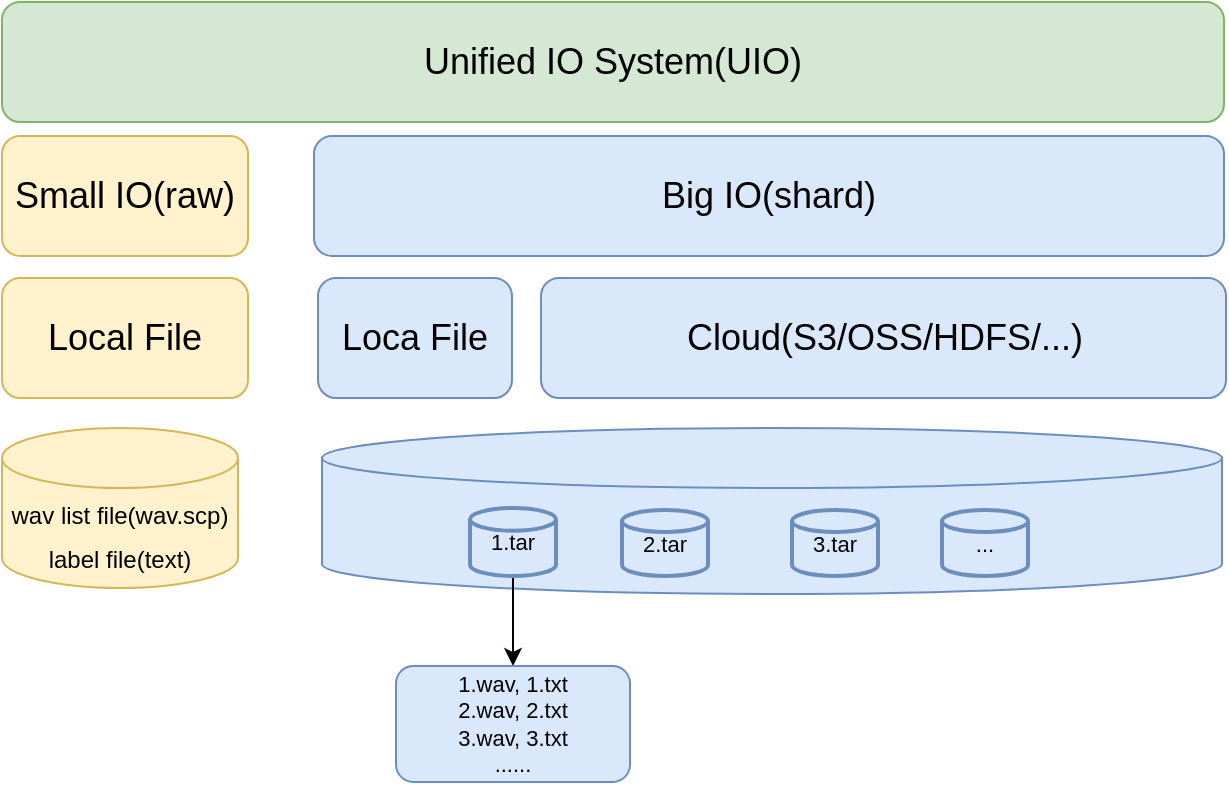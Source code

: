 <mxfile version="15.7.0" type="github">
  <diagram id="XeIrVEPv2mkZsbTICAFB" name="Page-1">
    <mxGraphModel dx="1002" dy="674" grid="0" gridSize="10" guides="1" tooltips="1" connect="1" arrows="1" fold="1" page="1" pageScale="1" pageWidth="827" pageHeight="1169" math="0" shadow="0">
      <root>
        <mxCell id="0" />
        <mxCell id="1" parent="0" />
        <mxCell id="OohAdXe-Dr1zo7-CmjPy-2" value="Unified IO System(UIO)" style="rounded=1;whiteSpace=wrap;html=1;fillColor=#d5e8d4;strokeColor=#82b366;fontSize=18;" vertex="1" parent="1">
          <mxGeometry x="96" y="127" width="611" height="60" as="geometry" />
        </mxCell>
        <mxCell id="OohAdXe-Dr1zo7-CmjPy-3" value="Small IO(raw)" style="rounded=1;whiteSpace=wrap;html=1;fontSize=18;fillColor=#fff2cc;strokeColor=#d6b656;" vertex="1" parent="1">
          <mxGeometry x="96" y="194" width="123" height="60" as="geometry" />
        </mxCell>
        <mxCell id="OohAdXe-Dr1zo7-CmjPy-4" value="Big IO(shard)" style="rounded=1;whiteSpace=wrap;html=1;fontSize=18;fillColor=#dae8fc;strokeColor=#6c8ebf;" vertex="1" parent="1">
          <mxGeometry x="252" y="194" width="455" height="60" as="geometry" />
        </mxCell>
        <mxCell id="OohAdXe-Dr1zo7-CmjPy-5" value="Local File" style="rounded=1;whiteSpace=wrap;html=1;fontSize=18;fillColor=#fff2cc;strokeColor=#d6b656;" vertex="1" parent="1">
          <mxGeometry x="96" y="265" width="123" height="60" as="geometry" />
        </mxCell>
        <mxCell id="OohAdXe-Dr1zo7-CmjPy-6" value="Loca File" style="rounded=1;whiteSpace=wrap;html=1;fontSize=18;fillColor=#dae8fc;strokeColor=#6c8ebf;" vertex="1" parent="1">
          <mxGeometry x="254" y="265" width="97" height="60" as="geometry" />
        </mxCell>
        <mxCell id="OohAdXe-Dr1zo7-CmjPy-15" value="Cloud(S3/OSS/HDFS/...)" style="rounded=1;whiteSpace=wrap;html=1;fontSize=18;fillColor=#dae8fc;strokeColor=#6c8ebf;" vertex="1" parent="1">
          <mxGeometry x="365.5" y="265" width="342.5" height="60" as="geometry" />
        </mxCell>
        <mxCell id="OohAdXe-Dr1zo7-CmjPy-17" value="&lt;font style=&quot;font-size: 12px&quot;&gt;wav list file(wav.scp)&lt;br&gt;label file(text)&lt;/font&gt;" style="shape=cylinder3;whiteSpace=wrap;html=1;boundedLbl=1;backgroundOutline=1;size=15;fontSize=18;fillColor=#fff2cc;strokeColor=#d6b656;" vertex="1" parent="1">
          <mxGeometry x="96" y="340" width="118" height="80" as="geometry" />
        </mxCell>
        <mxCell id="OohAdXe-Dr1zo7-CmjPy-19" value="" style="shape=cylinder3;whiteSpace=wrap;html=1;boundedLbl=1;backgroundOutline=1;size=15;fontSize=11;fillColor=#dae8fc;strokeColor=#6c8ebf;" vertex="1" parent="1">
          <mxGeometry x="256" y="340" width="450" height="83" as="geometry" />
        </mxCell>
        <mxCell id="OohAdXe-Dr1zo7-CmjPy-24" value="2.tar" style="strokeWidth=2;html=1;shape=mxgraph.flowchart.database;whiteSpace=wrap;fontSize=11;fillColor=#dae8fc;strokeColor=#6c8ebf;" vertex="1" parent="1">
          <mxGeometry x="406" y="381" width="43" height="33" as="geometry" />
        </mxCell>
        <mxCell id="OohAdXe-Dr1zo7-CmjPy-35" style="edgeStyle=orthogonalEdgeStyle;rounded=0;orthogonalLoop=1;jettySize=auto;html=1;fontSize=11;" edge="1" parent="1" source="OohAdXe-Dr1zo7-CmjPy-25" target="OohAdXe-Dr1zo7-CmjPy-34">
          <mxGeometry relative="1" as="geometry" />
        </mxCell>
        <mxCell id="OohAdXe-Dr1zo7-CmjPy-25" value="1.tar" style="strokeWidth=2;html=1;shape=mxgraph.flowchart.database;whiteSpace=wrap;fontSize=11;fillColor=#dae8fc;strokeColor=#6c8ebf;" vertex="1" parent="1">
          <mxGeometry x="330" y="380" width="43" height="34" as="geometry" />
        </mxCell>
        <mxCell id="OohAdXe-Dr1zo7-CmjPy-26" value="..." style="strokeWidth=2;html=1;shape=mxgraph.flowchart.database;whiteSpace=wrap;fontSize=11;fillColor=#dae8fc;strokeColor=#6c8ebf;" vertex="1" parent="1">
          <mxGeometry x="566" y="381" width="43" height="33" as="geometry" />
        </mxCell>
        <mxCell id="OohAdXe-Dr1zo7-CmjPy-27" value="3.tar" style="strokeWidth=2;html=1;shape=mxgraph.flowchart.database;whiteSpace=wrap;fontSize=11;fillColor=#dae8fc;strokeColor=#6c8ebf;" vertex="1" parent="1">
          <mxGeometry x="491" y="381" width="43" height="33" as="geometry" />
        </mxCell>
        <mxCell id="OohAdXe-Dr1zo7-CmjPy-34" value="1.wav, 1.txt&lt;br&gt;2.wav, 2.txt&lt;br&gt;3.wav, 3.txt&lt;br&gt;......" style="rounded=1;whiteSpace=wrap;html=1;fontSize=11;fillColor=#dae8fc;strokeColor=#6c8ebf;" vertex="1" parent="1">
          <mxGeometry x="293" y="459" width="117" height="58" as="geometry" />
        </mxCell>
      </root>
    </mxGraphModel>
  </diagram>
</mxfile>

